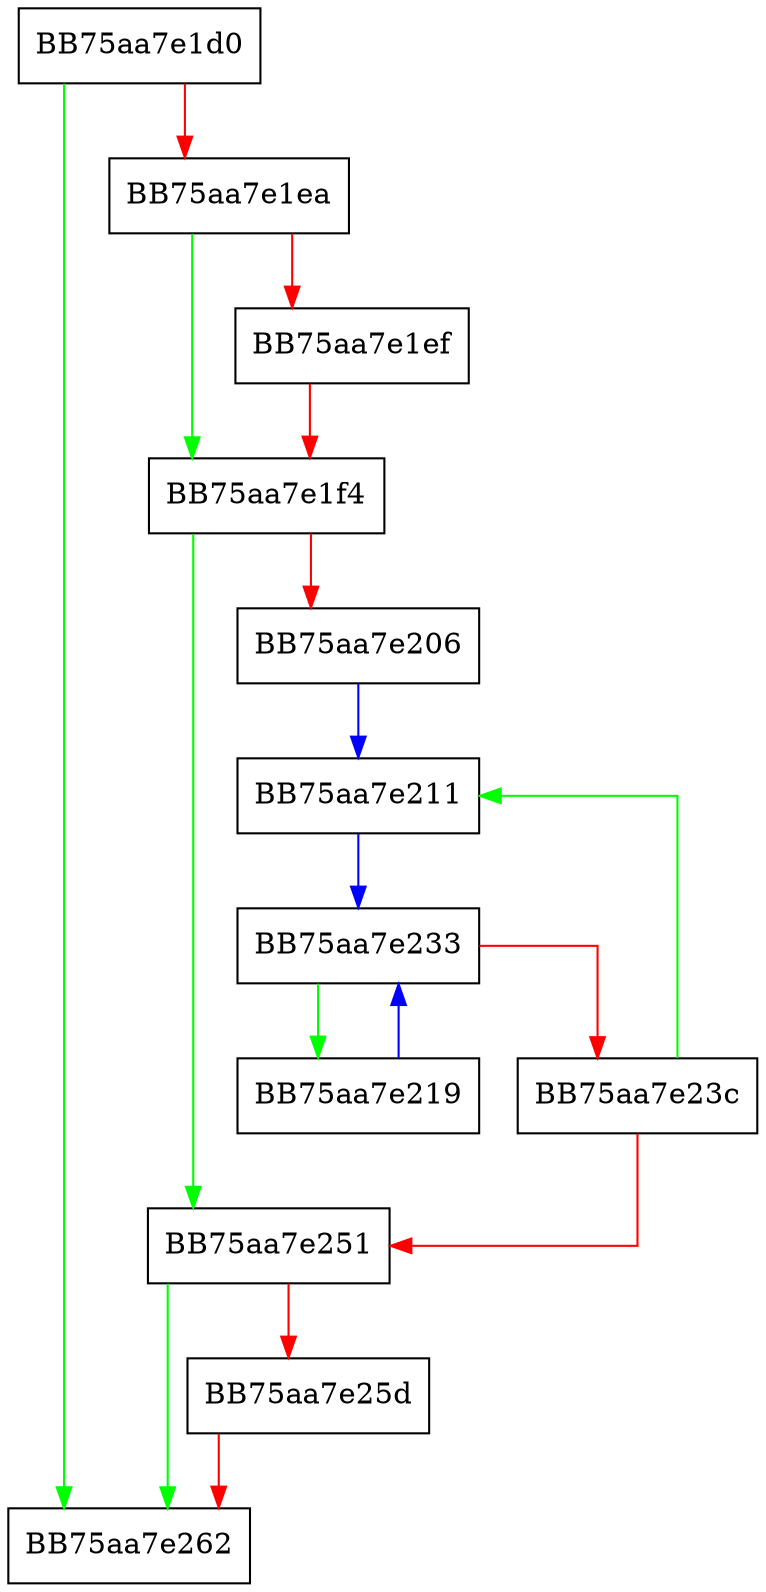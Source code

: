 digraph clear_history {
  node [shape="box"];
  graph [splines=ortho];
  BB75aa7e1d0 -> BB75aa7e262 [color="green"];
  BB75aa7e1d0 -> BB75aa7e1ea [color="red"];
  BB75aa7e1ea -> BB75aa7e1f4 [color="green"];
  BB75aa7e1ea -> BB75aa7e1ef [color="red"];
  BB75aa7e1ef -> BB75aa7e1f4 [color="red"];
  BB75aa7e1f4 -> BB75aa7e251 [color="green"];
  BB75aa7e1f4 -> BB75aa7e206 [color="red"];
  BB75aa7e206 -> BB75aa7e211 [color="blue"];
  BB75aa7e211 -> BB75aa7e233 [color="blue"];
  BB75aa7e219 -> BB75aa7e233 [color="blue"];
  BB75aa7e233 -> BB75aa7e219 [color="green"];
  BB75aa7e233 -> BB75aa7e23c [color="red"];
  BB75aa7e23c -> BB75aa7e211 [color="green"];
  BB75aa7e23c -> BB75aa7e251 [color="red"];
  BB75aa7e251 -> BB75aa7e262 [color="green"];
  BB75aa7e251 -> BB75aa7e25d [color="red"];
  BB75aa7e25d -> BB75aa7e262 [color="red"];
}